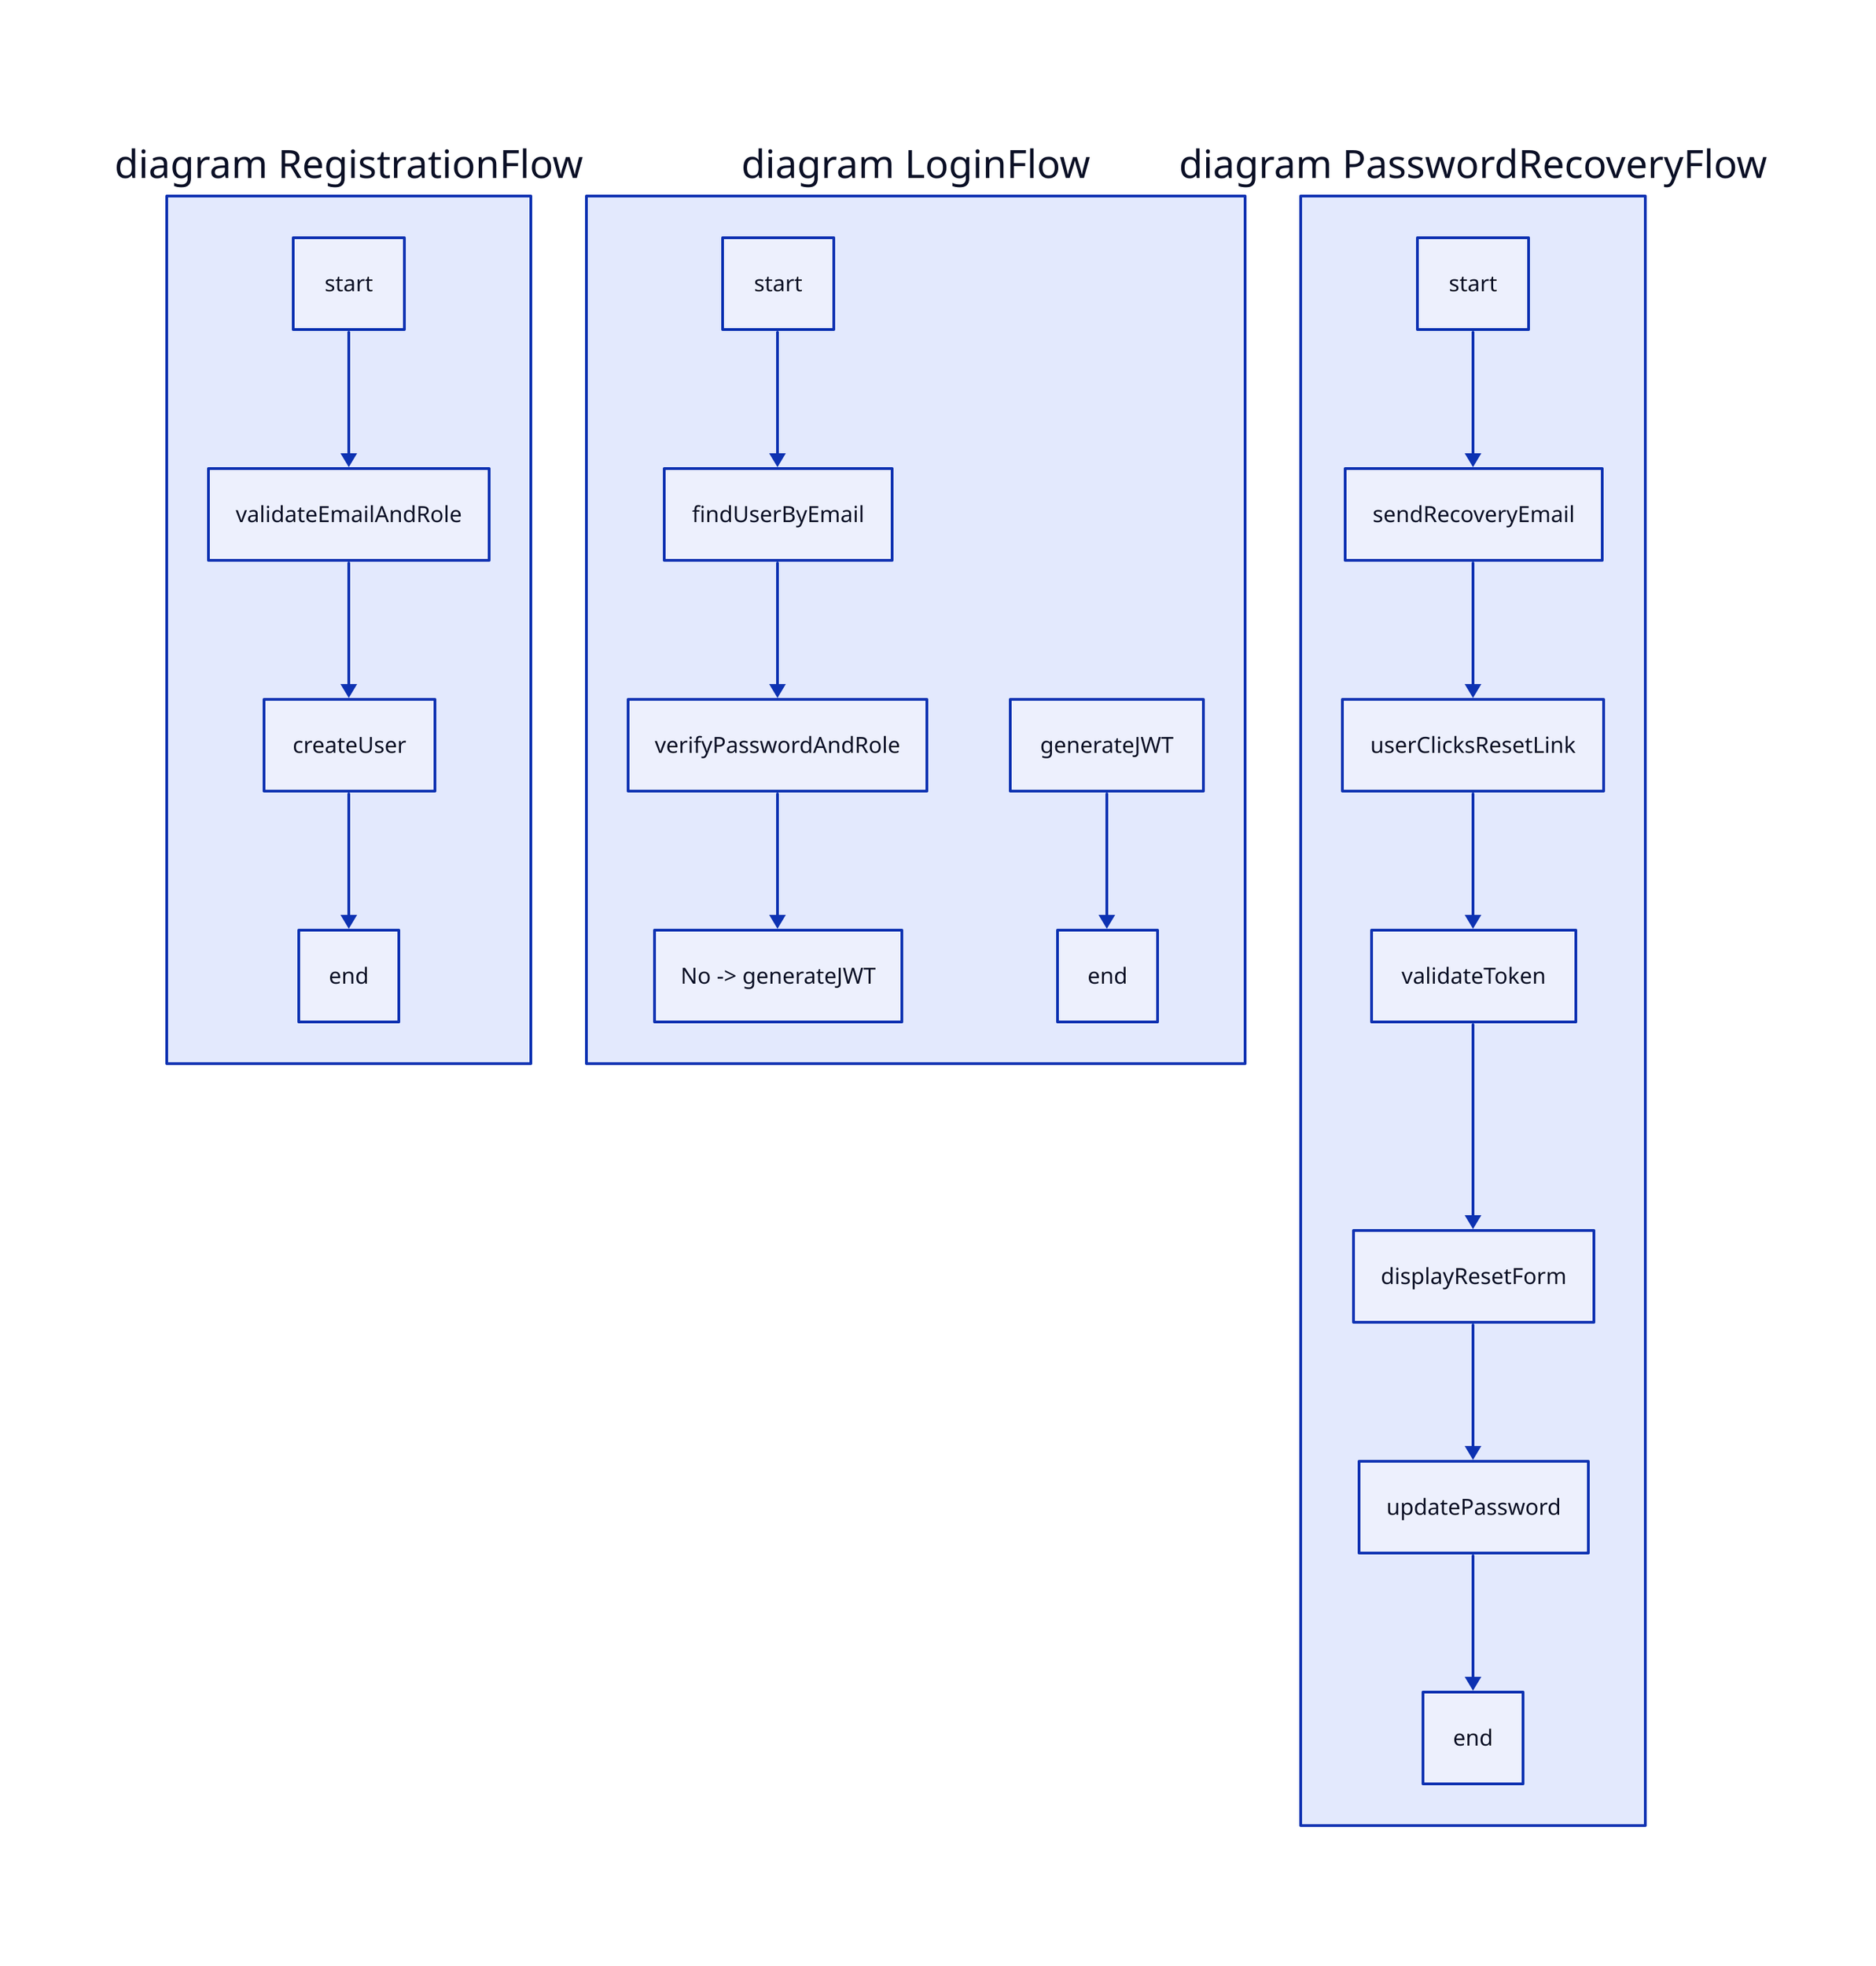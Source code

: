 
diagram RegistrationFlow {
  start -> validateEmailAndRole -> createUser
  createUser -> end
}


diagram LoginFlow {
  start -> findUserByEmail
  findUserByEmail -> verifyPasswordAndRole
  verifyPasswordAndRole -> checkProfileCompletion
  checkProfileCompletion: Yes -> redirectToProfileCompletionPage
  checkProfileCompletion: No -> generateJWT
  generateJWT -> end
}


diagram PasswordRecoveryFlow {
  start -> sendRecoveryEmail
  sendRecoveryEmail -> userClicksResetLink
  userClicksResetLink -> validateToken
  validateToken -> displayResetForm
  displayResetForm -> updatePassword
  updatePassword -> end
}
